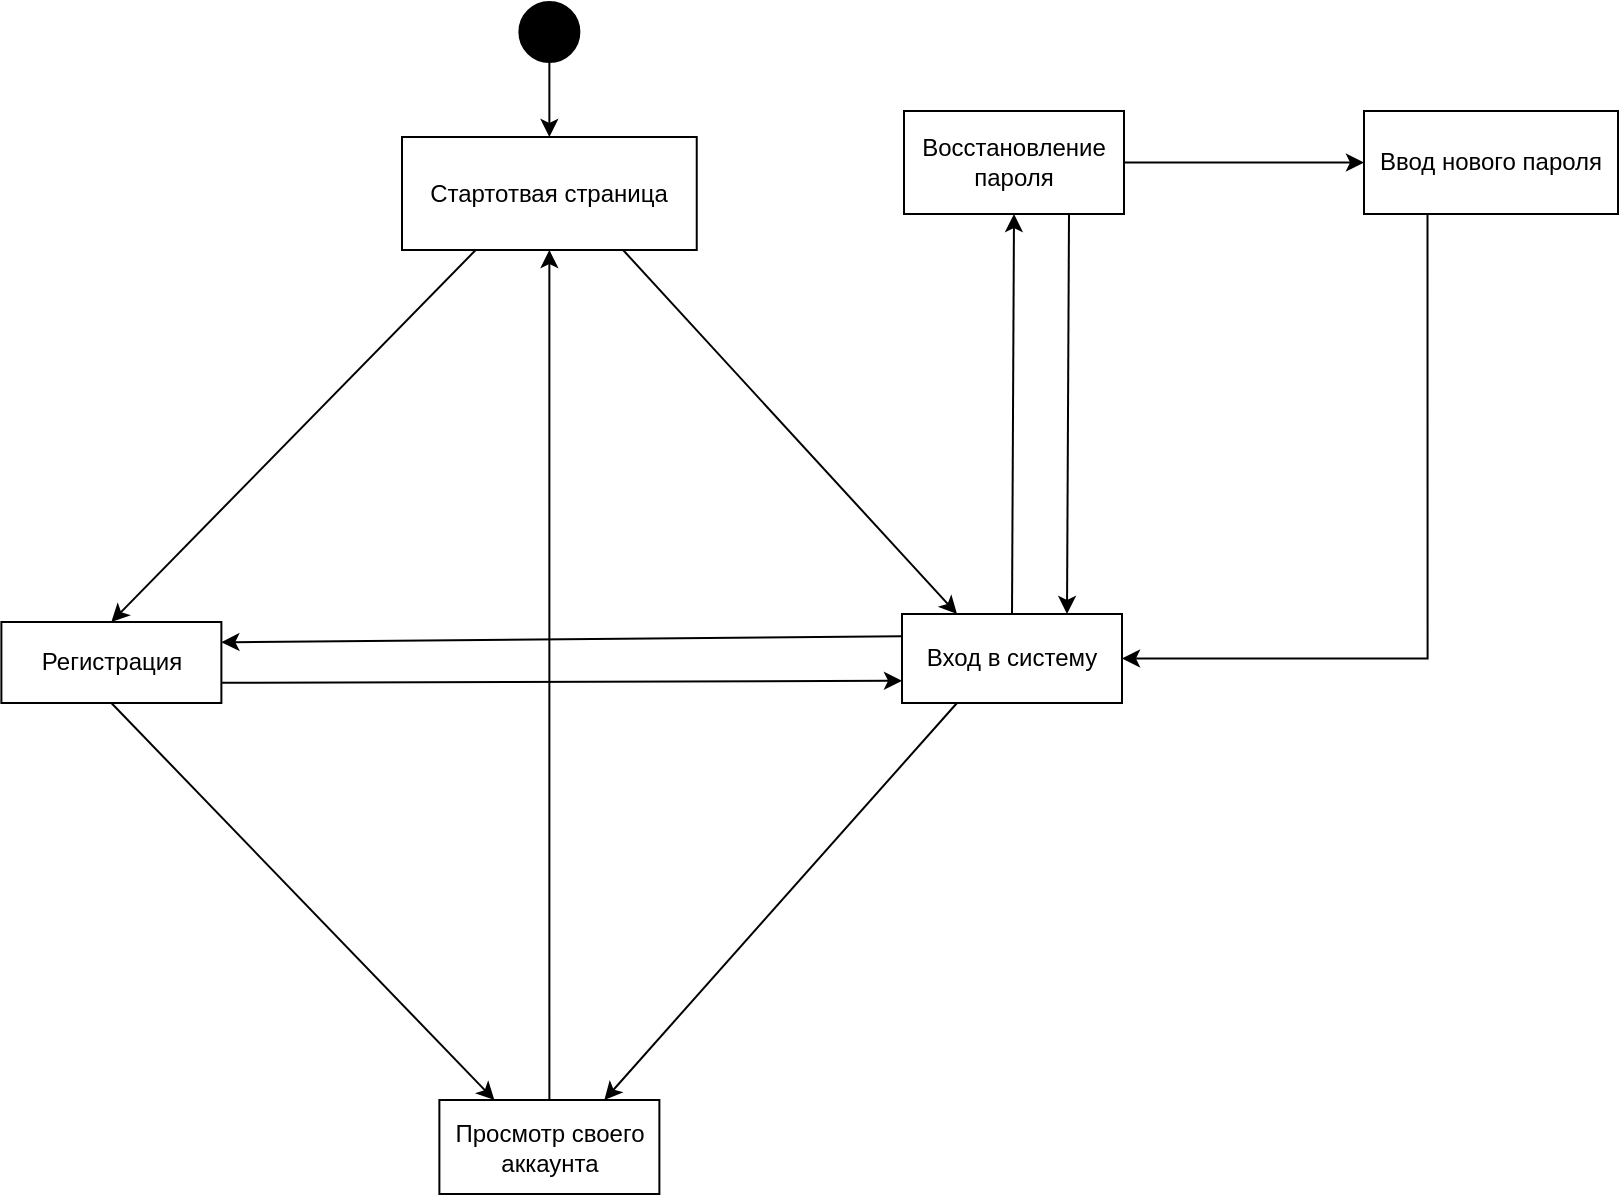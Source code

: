 <mxfile version="23.1.2" type="device">
  <diagram id="onA2VM0ke9PM5qHIyAdz" name="Страница — 1">
    <mxGraphModel dx="2351" dy="867" grid="1" gridSize="10" guides="1" tooltips="1" connect="1" arrows="1" fold="1" page="1" pageScale="1" pageWidth="827" pageHeight="1169" math="0" shadow="0">
      <root>
        <mxCell id="0" />
        <mxCell id="1" parent="0" />
        <mxCell id="1lmrmKGu_N5sYzmFphA3-1" value="Стартотвая страница" style="rounded=0;whiteSpace=wrap;html=1;" parent="1" vertex="1">
          <mxGeometry x="-561.0" y="908.5" width="147.37" height="56.5" as="geometry" />
        </mxCell>
        <mxCell id="1lmrmKGu_N5sYzmFphA3-139" value="Вход в систему" style="rounded=0;whiteSpace=wrap;html=1;" parent="1" vertex="1">
          <mxGeometry x="-311" y="1147" width="110" height="44.5" as="geometry" />
        </mxCell>
        <mxCell id="1lmrmKGu_N5sYzmFphA3-150" value="Восстановление пароля" style="rounded=0;whiteSpace=wrap;html=1;" parent="1" vertex="1">
          <mxGeometry x="-310" y="895.5" width="110" height="51.5" as="geometry" />
        </mxCell>
        <mxCell id="1lmrmKGu_N5sYzmFphA3-159" value="Регистрация" style="rounded=0;whiteSpace=wrap;html=1;" parent="1" vertex="1">
          <mxGeometry x="-761.31" y="1151" width="110" height="40.5" as="geometry" />
        </mxCell>
        <mxCell id="1lmrmKGu_N5sYzmFphA3-169" value="" style="ellipse;fillColor=strokeColor;html=1;" parent="1" vertex="1">
          <mxGeometry x="-502.31" y="841" width="30" height="30" as="geometry" />
        </mxCell>
        <mxCell id="1lmrmKGu_N5sYzmFphA3-170" value="" style="endArrow=classic;html=1;rounded=0;exitX=0.5;exitY=1;exitDx=0;exitDy=0;entryX=0.5;entryY=0;entryDx=0;entryDy=0;" parent="1" source="1lmrmKGu_N5sYzmFphA3-169" target="1lmrmKGu_N5sYzmFphA3-1" edge="1">
          <mxGeometry width="50" height="50" relative="1" as="geometry">
            <mxPoint x="-1658.37" y="1113.5" as="sourcePoint" />
            <mxPoint x="-1608.37" y="1063.5" as="targetPoint" />
          </mxGeometry>
        </mxCell>
        <mxCell id="1lmrmKGu_N5sYzmFphA3-175" value="" style="endArrow=classic;html=1;rounded=0;exitX=0.75;exitY=1;exitDx=0;exitDy=0;entryX=0.25;entryY=0;entryDx=0;entryDy=0;" parent="1" source="1lmrmKGu_N5sYzmFphA3-1" target="1lmrmKGu_N5sYzmFphA3-139" edge="1">
          <mxGeometry width="50" height="50" relative="1" as="geometry">
            <mxPoint x="-845.37" y="1165.5" as="sourcePoint" />
            <mxPoint x="-1015.37" y="745.5" as="targetPoint" />
          </mxGeometry>
        </mxCell>
        <mxCell id="1lmrmKGu_N5sYzmFphA3-181" value="" style="endArrow=classic;html=1;rounded=0;exitX=1;exitY=0.5;exitDx=0;exitDy=0;entryX=0;entryY=0.5;entryDx=0;entryDy=0;" parent="1" source="1lmrmKGu_N5sYzmFphA3-150" target="1lmrmKGu_N5sYzmFphA3-182" edge="1">
          <mxGeometry width="50" height="50" relative="1" as="geometry">
            <mxPoint x="-190" y="880" as="sourcePoint" />
            <mxPoint x="-70" y="880" as="targetPoint" />
          </mxGeometry>
        </mxCell>
        <mxCell id="1lmrmKGu_N5sYzmFphA3-182" value="Ввод нового пароля" style="rounded=0;whiteSpace=wrap;html=1;" parent="1" vertex="1">
          <mxGeometry x="-80" y="895.5" width="127" height="51.5" as="geometry" />
        </mxCell>
        <mxCell id="1lmrmKGu_N5sYzmFphA3-189" value="" style="endArrow=classic;html=1;rounded=0;exitX=0.25;exitY=1;exitDx=0;exitDy=0;entryX=1;entryY=0.5;entryDx=0;entryDy=0;edgeStyle=orthogonalEdgeStyle;" parent="1" source="1lmrmKGu_N5sYzmFphA3-182" target="1lmrmKGu_N5sYzmFphA3-139" edge="1">
          <mxGeometry width="50" height="50" relative="1" as="geometry">
            <mxPoint x="-53.5" y="904.63" as="sourcePoint" />
            <mxPoint x="101.5" y="904.63" as="targetPoint" />
          </mxGeometry>
        </mxCell>
        <mxCell id="ChB97osfjEcxkAINvo-N-6" value="Просмотр своего аккаунта" style="rounded=0;whiteSpace=wrap;html=1;" parent="1" vertex="1">
          <mxGeometry x="-542.31" y="1390" width="110" height="47" as="geometry" />
        </mxCell>
        <mxCell id="ag1keEt2JwwSs7Gz-l18-1" value="" style="endArrow=classic;html=1;rounded=0;exitX=0.25;exitY=1;exitDx=0;exitDy=0;entryX=0.5;entryY=0;entryDx=0;entryDy=0;" edge="1" parent="1" source="1lmrmKGu_N5sYzmFphA3-1" target="1lmrmKGu_N5sYzmFphA3-159">
          <mxGeometry width="50" height="50" relative="1" as="geometry">
            <mxPoint x="-641" y="990" as="sourcePoint" />
            <mxPoint x="-319" y="1211" as="targetPoint" />
          </mxGeometry>
        </mxCell>
        <mxCell id="ag1keEt2JwwSs7Gz-l18-2" value="" style="endArrow=classic;html=1;rounded=0;exitX=0;exitY=0.25;exitDx=0;exitDy=0;entryX=1;entryY=0.25;entryDx=0;entryDy=0;" edge="1" parent="1" source="1lmrmKGu_N5sYzmFphA3-139" target="1lmrmKGu_N5sYzmFphA3-159">
          <mxGeometry width="50" height="50" relative="1" as="geometry">
            <mxPoint x="-468" y="1110" as="sourcePoint" />
            <mxPoint x="-650" y="1296" as="targetPoint" />
          </mxGeometry>
        </mxCell>
        <mxCell id="ag1keEt2JwwSs7Gz-l18-3" value="" style="endArrow=classic;html=1;rounded=0;exitX=1;exitY=0.75;exitDx=0;exitDy=0;entryX=0;entryY=0.75;entryDx=0;entryDy=0;" edge="1" parent="1" source="1lmrmKGu_N5sYzmFphA3-159" target="1lmrmKGu_N5sYzmFphA3-139">
          <mxGeometry width="50" height="50" relative="1" as="geometry">
            <mxPoint x="-440" y="975" as="sourcePoint" />
            <mxPoint x="-273" y="1157" as="targetPoint" />
          </mxGeometry>
        </mxCell>
        <mxCell id="ag1keEt2JwwSs7Gz-l18-4" value="" style="endArrow=classic;html=1;rounded=0;exitX=0.5;exitY=0;exitDx=0;exitDy=0;entryX=0.5;entryY=1;entryDx=0;entryDy=0;" edge="1" parent="1" source="1lmrmKGu_N5sYzmFphA3-139" target="1lmrmKGu_N5sYzmFphA3-150">
          <mxGeometry width="50" height="50" relative="1" as="geometry">
            <mxPoint x="-650" y="1221" as="sourcePoint" />
            <mxPoint x="-310" y="1220" as="targetPoint" />
          </mxGeometry>
        </mxCell>
        <mxCell id="ag1keEt2JwwSs7Gz-l18-5" value="" style="endArrow=classic;html=1;rounded=0;exitX=0.75;exitY=1;exitDx=0;exitDy=0;entryX=0.75;entryY=0;entryDx=0;entryDy=0;" edge="1" parent="1" source="1lmrmKGu_N5sYzmFphA3-150" target="1lmrmKGu_N5sYzmFphA3-139">
          <mxGeometry width="50" height="50" relative="1" as="geometry">
            <mxPoint x="-201" y="1180" as="sourcePoint" />
            <mxPoint x="-200" y="980" as="targetPoint" />
          </mxGeometry>
        </mxCell>
        <mxCell id="ag1keEt2JwwSs7Gz-l18-7" value="" style="endArrow=classic;html=1;rounded=0;exitX=0.5;exitY=1;exitDx=0;exitDy=0;entryX=0.25;entryY=0;entryDx=0;entryDy=0;" edge="1" parent="1" source="1lmrmKGu_N5sYzmFphA3-159" target="ChB97osfjEcxkAINvo-N-6">
          <mxGeometry width="50" height="50" relative="1" as="geometry">
            <mxPoint x="-458" y="1230" as="sourcePoint" />
            <mxPoint x="-640" y="1416" as="targetPoint" />
          </mxGeometry>
        </mxCell>
        <mxCell id="ag1keEt2JwwSs7Gz-l18-8" value="" style="endArrow=classic;html=1;rounded=0;exitX=0.25;exitY=1;exitDx=0;exitDy=0;entryX=0.75;entryY=0;entryDx=0;entryDy=0;" edge="1" parent="1" source="1lmrmKGu_N5sYzmFphA3-139" target="ChB97osfjEcxkAINvo-N-6">
          <mxGeometry width="50" height="50" relative="1" as="geometry">
            <mxPoint x="-360" y="1320" as="sourcePoint" />
            <mxPoint x="-193" y="1502" as="targetPoint" />
          </mxGeometry>
        </mxCell>
        <mxCell id="ag1keEt2JwwSs7Gz-l18-9" value="" style="endArrow=classic;html=1;rounded=0;exitX=0.5;exitY=0;exitDx=0;exitDy=0;entryX=0.5;entryY=1;entryDx=0;entryDy=0;" edge="1" parent="1" source="ChB97osfjEcxkAINvo-N-6" target="1lmrmKGu_N5sYzmFphA3-1">
          <mxGeometry width="50" height="50" relative="1" as="geometry">
            <mxPoint x="-236" y="1294.5" as="sourcePoint" />
            <mxPoint x="-370" y="1452.5" as="targetPoint" />
          </mxGeometry>
        </mxCell>
      </root>
    </mxGraphModel>
  </diagram>
</mxfile>
